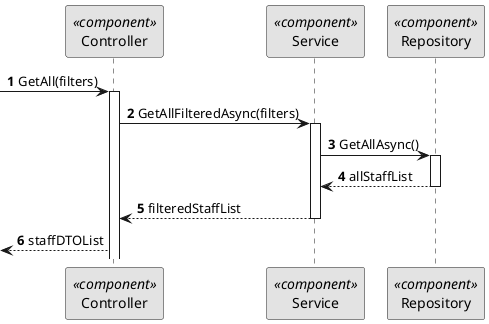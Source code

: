 @startuml
skinparam monochrome true
skinparam packageStyle rectangle
skinparam shadowing false

autonumber

participant "Controller" as CTRL <<component>>
participant "Service" as SERV <<component>>
participant "Repository" as REPO <<component>>

-> CTRL: GetAll(filters)
activate CTRL
CTRL -> SERV: GetAllFilteredAsync(filters)
activate SERV
SERV -> REPO: GetAllAsync()
activate REPO
REPO --> SERV: allStaffList
deactivate REPO
SERV --> CTRL: filteredStaffList
deactivate SERV
<-- CTRL : staffDTOList



@enduml
